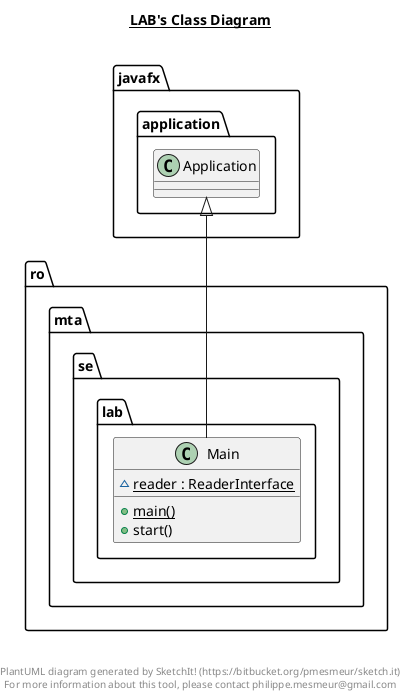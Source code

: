 @startuml

title __LAB's Class Diagram__\n

  namespace ro.mta.se.lab {
    class ro.mta.se.lab.Main {
        {static} ~ reader : ReaderInterface
        {static} + main()
        + start()
    }
  }
  

  ro.mta.se.lab.Main -up-|> javafx.application.Application


right footer


PlantUML diagram generated by SketchIt! (https://bitbucket.org/pmesmeur/sketch.it)
For more information about this tool, please contact philippe.mesmeur@gmail.com
endfooter

@enduml
